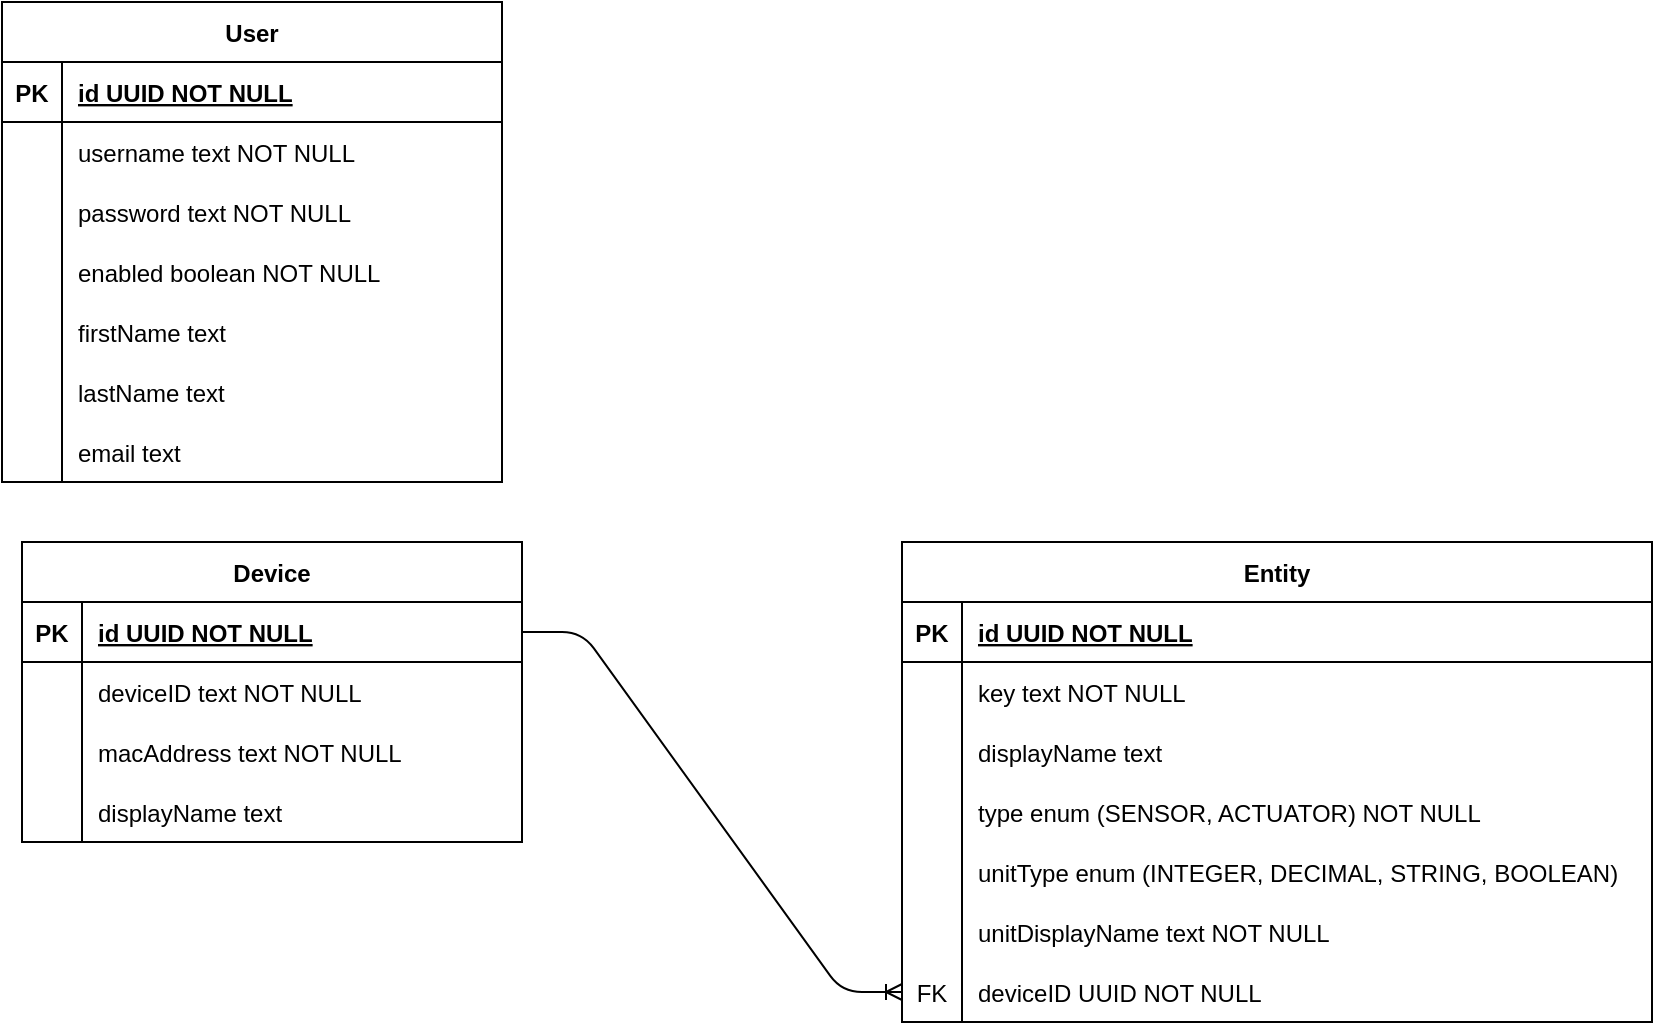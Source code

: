 <mxfile version="14.1.8" type="device"><diagram id="R2lEEEUBdFMjLlhIrx00" name="Page-1"><mxGraphModel dx="2912" dy="851" grid="1" gridSize="10" guides="1" tooltips="1" connect="1" arrows="1" fold="1" page="1" pageScale="1" pageWidth="850" pageHeight="1100" math="0" shadow="0" extFonts="Permanent Marker^https://fonts.googleapis.com/css?family=Permanent+Marker"><root><mxCell id="0"/><mxCell id="1" parent="0"/><mxCell id="C-vyLk0tnHw3VtMMgP7b-23" value="User" style="shape=table;startSize=30;container=1;collapsible=1;childLayout=tableLayout;fixedRows=1;rowLines=0;fontStyle=1;align=center;resizeLast=1;" parent="1" vertex="1"><mxGeometry x="-840" y="20" width="250" height="240" as="geometry"/></mxCell><mxCell id="C-vyLk0tnHw3VtMMgP7b-24" value="" style="shape=partialRectangle;collapsible=0;dropTarget=0;pointerEvents=0;fillColor=none;points=[[0,0.5],[1,0.5]];portConstraint=eastwest;top=0;left=0;right=0;bottom=1;" parent="C-vyLk0tnHw3VtMMgP7b-23" vertex="1"><mxGeometry y="30" width="250" height="30" as="geometry"/></mxCell><mxCell id="C-vyLk0tnHw3VtMMgP7b-25" value="PK" style="shape=partialRectangle;overflow=hidden;connectable=0;fillColor=none;top=0;left=0;bottom=0;right=0;fontStyle=1;" parent="C-vyLk0tnHw3VtMMgP7b-24" vertex="1"><mxGeometry width="30" height="30" as="geometry"/></mxCell><mxCell id="C-vyLk0tnHw3VtMMgP7b-26" value="id UUID NOT NULL " style="shape=partialRectangle;overflow=hidden;connectable=0;fillColor=none;top=0;left=0;bottom=0;right=0;align=left;spacingLeft=6;fontStyle=5;" parent="C-vyLk0tnHw3VtMMgP7b-24" vertex="1"><mxGeometry x="30" width="220" height="30" as="geometry"/></mxCell><mxCell id="C-vyLk0tnHw3VtMMgP7b-27" value="" style="shape=partialRectangle;collapsible=0;dropTarget=0;pointerEvents=0;fillColor=none;points=[[0,0.5],[1,0.5]];portConstraint=eastwest;top=0;left=0;right=0;bottom=0;" parent="C-vyLk0tnHw3VtMMgP7b-23" vertex="1"><mxGeometry y="60" width="250" height="30" as="geometry"/></mxCell><mxCell id="C-vyLk0tnHw3VtMMgP7b-28" value="" style="shape=partialRectangle;overflow=hidden;connectable=0;fillColor=none;top=0;left=0;bottom=0;right=0;" parent="C-vyLk0tnHw3VtMMgP7b-27" vertex="1"><mxGeometry width="30" height="30" as="geometry"/></mxCell><mxCell id="C-vyLk0tnHw3VtMMgP7b-29" value="username text NOT NULL" style="shape=partialRectangle;overflow=hidden;connectable=0;fillColor=none;top=0;left=0;bottom=0;right=0;align=left;spacingLeft=6;" parent="C-vyLk0tnHw3VtMMgP7b-27" vertex="1"><mxGeometry x="30" width="220" height="30" as="geometry"/></mxCell><mxCell id="msgW7Ux3hpX_tZHprJBe-1" value="" style="shape=partialRectangle;collapsible=0;dropTarget=0;pointerEvents=0;fillColor=none;points=[[0,0.5],[1,0.5]];portConstraint=eastwest;top=0;left=0;right=0;bottom=0;" parent="C-vyLk0tnHw3VtMMgP7b-23" vertex="1"><mxGeometry y="90" width="250" height="30" as="geometry"/></mxCell><mxCell id="msgW7Ux3hpX_tZHprJBe-2" value="" style="shape=partialRectangle;overflow=hidden;connectable=0;fillColor=none;top=0;left=0;bottom=0;right=0;" parent="msgW7Ux3hpX_tZHprJBe-1" vertex="1"><mxGeometry width="30" height="30" as="geometry"/></mxCell><mxCell id="msgW7Ux3hpX_tZHprJBe-3" value="password text NOT NULL" style="shape=partialRectangle;overflow=hidden;connectable=0;fillColor=none;top=0;left=0;bottom=0;right=0;align=left;spacingLeft=6;" parent="msgW7Ux3hpX_tZHprJBe-1" vertex="1"><mxGeometry x="30" width="220" height="30" as="geometry"/></mxCell><mxCell id="msgW7Ux3hpX_tZHprJBe-4" value="" style="shape=partialRectangle;collapsible=0;dropTarget=0;pointerEvents=0;fillColor=none;points=[[0,0.5],[1,0.5]];portConstraint=eastwest;top=0;left=0;right=0;bottom=0;" parent="C-vyLk0tnHw3VtMMgP7b-23" vertex="1"><mxGeometry y="120" width="250" height="30" as="geometry"/></mxCell><mxCell id="msgW7Ux3hpX_tZHprJBe-5" value="" style="shape=partialRectangle;overflow=hidden;connectable=0;fillColor=none;top=0;left=0;bottom=0;right=0;" parent="msgW7Ux3hpX_tZHprJBe-4" vertex="1"><mxGeometry width="30" height="30" as="geometry"/></mxCell><mxCell id="msgW7Ux3hpX_tZHprJBe-6" value="enabled boolean NOT NULL" style="shape=partialRectangle;overflow=hidden;connectable=0;fillColor=none;top=0;left=0;bottom=0;right=0;align=left;spacingLeft=6;" parent="msgW7Ux3hpX_tZHprJBe-4" vertex="1"><mxGeometry x="30" width="220" height="30" as="geometry"/></mxCell><mxCell id="msgW7Ux3hpX_tZHprJBe-22" value="" style="shape=partialRectangle;collapsible=0;dropTarget=0;pointerEvents=0;fillColor=none;points=[[0,0.5],[1,0.5]];portConstraint=eastwest;top=0;left=0;right=0;bottom=0;" parent="C-vyLk0tnHw3VtMMgP7b-23" vertex="1"><mxGeometry y="150" width="250" height="30" as="geometry"/></mxCell><mxCell id="msgW7Ux3hpX_tZHprJBe-23" value="" style="shape=partialRectangle;overflow=hidden;connectable=0;fillColor=none;top=0;left=0;bottom=0;right=0;" parent="msgW7Ux3hpX_tZHprJBe-22" vertex="1"><mxGeometry width="30" height="30" as="geometry"/></mxCell><mxCell id="msgW7Ux3hpX_tZHprJBe-24" value="firstName text" style="shape=partialRectangle;overflow=hidden;connectable=0;fillColor=none;top=0;left=0;bottom=0;right=0;align=left;spacingLeft=6;" parent="msgW7Ux3hpX_tZHprJBe-22" vertex="1"><mxGeometry x="30" width="220" height="30" as="geometry"/></mxCell><mxCell id="d12zRj4CoHBxjOV78AVz-1" value="" style="shape=partialRectangle;collapsible=0;dropTarget=0;pointerEvents=0;fillColor=none;points=[[0,0.5],[1,0.5]];portConstraint=eastwest;top=0;left=0;right=0;bottom=0;" parent="C-vyLk0tnHw3VtMMgP7b-23" vertex="1"><mxGeometry y="180" width="250" height="30" as="geometry"/></mxCell><mxCell id="d12zRj4CoHBxjOV78AVz-2" value="" style="shape=partialRectangle;overflow=hidden;connectable=0;fillColor=none;top=0;left=0;bottom=0;right=0;" parent="d12zRj4CoHBxjOV78AVz-1" vertex="1"><mxGeometry width="30" height="30" as="geometry"/></mxCell><mxCell id="d12zRj4CoHBxjOV78AVz-3" value="lastName text" style="shape=partialRectangle;overflow=hidden;connectable=0;fillColor=none;top=0;left=0;bottom=0;right=0;align=left;spacingLeft=6;" parent="d12zRj4CoHBxjOV78AVz-1" vertex="1"><mxGeometry x="30" width="220" height="30" as="geometry"/></mxCell><mxCell id="d12zRj4CoHBxjOV78AVz-4" value="" style="shape=partialRectangle;collapsible=0;dropTarget=0;pointerEvents=0;fillColor=none;points=[[0,0.5],[1,0.5]];portConstraint=eastwest;top=0;left=0;right=0;bottom=0;" parent="C-vyLk0tnHw3VtMMgP7b-23" vertex="1"><mxGeometry y="210" width="250" height="30" as="geometry"/></mxCell><mxCell id="d12zRj4CoHBxjOV78AVz-5" value="" style="shape=partialRectangle;overflow=hidden;connectable=0;fillColor=none;top=0;left=0;bottom=0;right=0;" parent="d12zRj4CoHBxjOV78AVz-4" vertex="1"><mxGeometry width="30" height="30" as="geometry"/></mxCell><mxCell id="d12zRj4CoHBxjOV78AVz-6" value="email text" style="shape=partialRectangle;overflow=hidden;connectable=0;fillColor=none;top=0;left=0;bottom=0;right=0;align=left;spacingLeft=6;" parent="d12zRj4CoHBxjOV78AVz-4" vertex="1"><mxGeometry x="30" width="220" height="30" as="geometry"/></mxCell><mxCell id="_SD_Ca2BvJ3gVrXRWANg-1" value="Device" style="shape=table;startSize=30;container=1;collapsible=1;childLayout=tableLayout;fixedRows=1;rowLines=0;fontStyle=1;align=center;resizeLast=1;" vertex="1" parent="1"><mxGeometry x="-830" y="290" width="250" height="150" as="geometry"/></mxCell><mxCell id="_SD_Ca2BvJ3gVrXRWANg-2" value="" style="shape=partialRectangle;collapsible=0;dropTarget=0;pointerEvents=0;fillColor=none;points=[[0,0.5],[1,0.5]];portConstraint=eastwest;top=0;left=0;right=0;bottom=1;" vertex="1" parent="_SD_Ca2BvJ3gVrXRWANg-1"><mxGeometry y="30" width="250" height="30" as="geometry"/></mxCell><mxCell id="_SD_Ca2BvJ3gVrXRWANg-3" value="PK" style="shape=partialRectangle;overflow=hidden;connectable=0;fillColor=none;top=0;left=0;bottom=0;right=0;fontStyle=1;" vertex="1" parent="_SD_Ca2BvJ3gVrXRWANg-2"><mxGeometry width="30" height="30" as="geometry"/></mxCell><mxCell id="_SD_Ca2BvJ3gVrXRWANg-4" value="id UUID NOT NULL " style="shape=partialRectangle;overflow=hidden;connectable=0;fillColor=none;top=0;left=0;bottom=0;right=0;align=left;spacingLeft=6;fontStyle=5;" vertex="1" parent="_SD_Ca2BvJ3gVrXRWANg-2"><mxGeometry x="30" width="220" height="30" as="geometry"/></mxCell><mxCell id="_SD_Ca2BvJ3gVrXRWANg-5" value="" style="shape=partialRectangle;collapsible=0;dropTarget=0;pointerEvents=0;fillColor=none;points=[[0,0.5],[1,0.5]];portConstraint=eastwest;top=0;left=0;right=0;bottom=0;" vertex="1" parent="_SD_Ca2BvJ3gVrXRWANg-1"><mxGeometry y="60" width="250" height="30" as="geometry"/></mxCell><mxCell id="_SD_Ca2BvJ3gVrXRWANg-6" value="" style="shape=partialRectangle;overflow=hidden;connectable=0;fillColor=none;top=0;left=0;bottom=0;right=0;" vertex="1" parent="_SD_Ca2BvJ3gVrXRWANg-5"><mxGeometry width="30" height="30" as="geometry"/></mxCell><mxCell id="_SD_Ca2BvJ3gVrXRWANg-7" value="deviceID text NOT NULL" style="shape=partialRectangle;overflow=hidden;connectable=0;fillColor=none;top=0;left=0;bottom=0;right=0;align=left;spacingLeft=6;" vertex="1" parent="_SD_Ca2BvJ3gVrXRWANg-5"><mxGeometry x="30" width="220" height="30" as="geometry"/></mxCell><mxCell id="_SD_Ca2BvJ3gVrXRWANg-8" value="" style="shape=partialRectangle;collapsible=0;dropTarget=0;pointerEvents=0;fillColor=none;points=[[0,0.5],[1,0.5]];portConstraint=eastwest;top=0;left=0;right=0;bottom=0;" vertex="1" parent="_SD_Ca2BvJ3gVrXRWANg-1"><mxGeometry y="90" width="250" height="30" as="geometry"/></mxCell><mxCell id="_SD_Ca2BvJ3gVrXRWANg-9" value="" style="shape=partialRectangle;overflow=hidden;connectable=0;fillColor=none;top=0;left=0;bottom=0;right=0;" vertex="1" parent="_SD_Ca2BvJ3gVrXRWANg-8"><mxGeometry width="30" height="30" as="geometry"/></mxCell><mxCell id="_SD_Ca2BvJ3gVrXRWANg-10" value="macAddress text NOT NULL" style="shape=partialRectangle;overflow=hidden;connectable=0;fillColor=none;top=0;left=0;bottom=0;right=0;align=left;spacingLeft=6;" vertex="1" parent="_SD_Ca2BvJ3gVrXRWANg-8"><mxGeometry x="30" width="220" height="30" as="geometry"/></mxCell><mxCell id="_SD_Ca2BvJ3gVrXRWANg-11" value="" style="shape=partialRectangle;collapsible=0;dropTarget=0;pointerEvents=0;fillColor=none;points=[[0,0.5],[1,0.5]];portConstraint=eastwest;top=0;left=0;right=0;bottom=0;" vertex="1" parent="_SD_Ca2BvJ3gVrXRWANg-1"><mxGeometry y="120" width="250" height="30" as="geometry"/></mxCell><mxCell id="_SD_Ca2BvJ3gVrXRWANg-12" value="" style="shape=partialRectangle;overflow=hidden;connectable=0;fillColor=none;top=0;left=0;bottom=0;right=0;" vertex="1" parent="_SD_Ca2BvJ3gVrXRWANg-11"><mxGeometry width="30" height="30" as="geometry"/></mxCell><mxCell id="_SD_Ca2BvJ3gVrXRWANg-13" value="displayName text" style="shape=partialRectangle;overflow=hidden;connectable=0;fillColor=none;top=0;left=0;bottom=0;right=0;align=left;spacingLeft=6;" vertex="1" parent="_SD_Ca2BvJ3gVrXRWANg-11"><mxGeometry x="30" width="220" height="30" as="geometry"/></mxCell><mxCell id="_SD_Ca2BvJ3gVrXRWANg-23" value="Entity" style="shape=table;startSize=30;container=1;collapsible=1;childLayout=tableLayout;fixedRows=1;rowLines=0;fontStyle=1;align=center;resizeLast=1;" vertex="1" parent="1"><mxGeometry x="-390" y="290" width="375" height="240" as="geometry"/></mxCell><mxCell id="_SD_Ca2BvJ3gVrXRWANg-24" value="" style="shape=partialRectangle;collapsible=0;dropTarget=0;pointerEvents=0;fillColor=none;points=[[0,0.5],[1,0.5]];portConstraint=eastwest;top=0;left=0;right=0;bottom=1;" vertex="1" parent="_SD_Ca2BvJ3gVrXRWANg-23"><mxGeometry y="30" width="375" height="30" as="geometry"/></mxCell><mxCell id="_SD_Ca2BvJ3gVrXRWANg-25" value="PK" style="shape=partialRectangle;overflow=hidden;connectable=0;fillColor=none;top=0;left=0;bottom=0;right=0;fontStyle=1;" vertex="1" parent="_SD_Ca2BvJ3gVrXRWANg-24"><mxGeometry width="30" height="30" as="geometry"/></mxCell><mxCell id="_SD_Ca2BvJ3gVrXRWANg-26" value="id UUID NOT NULL " style="shape=partialRectangle;overflow=hidden;connectable=0;fillColor=none;top=0;left=0;bottom=0;right=0;align=left;spacingLeft=6;fontStyle=5;" vertex="1" parent="_SD_Ca2BvJ3gVrXRWANg-24"><mxGeometry x="30" width="345" height="30" as="geometry"/></mxCell><mxCell id="_SD_Ca2BvJ3gVrXRWANg-27" value="" style="shape=partialRectangle;collapsible=0;dropTarget=0;pointerEvents=0;fillColor=none;points=[[0,0.5],[1,0.5]];portConstraint=eastwest;top=0;left=0;right=0;bottom=0;" vertex="1" parent="_SD_Ca2BvJ3gVrXRWANg-23"><mxGeometry y="60" width="375" height="30" as="geometry"/></mxCell><mxCell id="_SD_Ca2BvJ3gVrXRWANg-28" value="" style="shape=partialRectangle;overflow=hidden;connectable=0;fillColor=none;top=0;left=0;bottom=0;right=0;" vertex="1" parent="_SD_Ca2BvJ3gVrXRWANg-27"><mxGeometry width="30" height="30" as="geometry"/></mxCell><mxCell id="_SD_Ca2BvJ3gVrXRWANg-29" value="key text NOT NULL" style="shape=partialRectangle;overflow=hidden;connectable=0;fillColor=none;top=0;left=0;bottom=0;right=0;align=left;spacingLeft=6;" vertex="1" parent="_SD_Ca2BvJ3gVrXRWANg-27"><mxGeometry x="30" width="345" height="30" as="geometry"/></mxCell><mxCell id="_SD_Ca2BvJ3gVrXRWANg-30" value="" style="shape=partialRectangle;collapsible=0;dropTarget=0;pointerEvents=0;fillColor=none;points=[[0,0.5],[1,0.5]];portConstraint=eastwest;top=0;left=0;right=0;bottom=0;" vertex="1" parent="_SD_Ca2BvJ3gVrXRWANg-23"><mxGeometry y="90" width="375" height="30" as="geometry"/></mxCell><mxCell id="_SD_Ca2BvJ3gVrXRWANg-31" value="" style="shape=partialRectangle;overflow=hidden;connectable=0;fillColor=none;top=0;left=0;bottom=0;right=0;" vertex="1" parent="_SD_Ca2BvJ3gVrXRWANg-30"><mxGeometry width="30" height="30" as="geometry"/></mxCell><mxCell id="_SD_Ca2BvJ3gVrXRWANg-32" value="displayName text" style="shape=partialRectangle;overflow=hidden;connectable=0;fillColor=none;top=0;left=0;bottom=0;right=0;align=left;spacingLeft=6;" vertex="1" parent="_SD_Ca2BvJ3gVrXRWANg-30"><mxGeometry x="30" width="345" height="30" as="geometry"/></mxCell><mxCell id="_SD_Ca2BvJ3gVrXRWANg-33" value="" style="shape=partialRectangle;collapsible=0;dropTarget=0;pointerEvents=0;fillColor=none;points=[[0,0.5],[1,0.5]];portConstraint=eastwest;top=0;left=0;right=0;bottom=0;" vertex="1" parent="_SD_Ca2BvJ3gVrXRWANg-23"><mxGeometry y="120" width="375" height="30" as="geometry"/></mxCell><mxCell id="_SD_Ca2BvJ3gVrXRWANg-34" value="" style="shape=partialRectangle;overflow=hidden;connectable=0;fillColor=none;top=0;left=0;bottom=0;right=0;" vertex="1" parent="_SD_Ca2BvJ3gVrXRWANg-33"><mxGeometry width="30" height="30" as="geometry"/></mxCell><mxCell id="_SD_Ca2BvJ3gVrXRWANg-35" value="type enum (SENSOR, ACTUATOR) NOT NULL" style="shape=partialRectangle;overflow=hidden;connectable=0;fillColor=none;top=0;left=0;bottom=0;right=0;align=left;spacingLeft=6;" vertex="1" parent="_SD_Ca2BvJ3gVrXRWANg-33"><mxGeometry x="30" width="345" height="30" as="geometry"/></mxCell><mxCell id="_SD_Ca2BvJ3gVrXRWANg-58" value="" style="shape=partialRectangle;collapsible=0;dropTarget=0;pointerEvents=0;fillColor=none;points=[[0,0.5],[1,0.5]];portConstraint=eastwest;top=0;left=0;right=0;bottom=0;" vertex="1" parent="_SD_Ca2BvJ3gVrXRWANg-23"><mxGeometry y="150" width="375" height="30" as="geometry"/></mxCell><mxCell id="_SD_Ca2BvJ3gVrXRWANg-59" value="" style="shape=partialRectangle;overflow=hidden;connectable=0;fillColor=none;top=0;left=0;bottom=0;right=0;" vertex="1" parent="_SD_Ca2BvJ3gVrXRWANg-58"><mxGeometry width="30" height="30" as="geometry"/></mxCell><mxCell id="_SD_Ca2BvJ3gVrXRWANg-60" value="unitType enum (INTEGER, DECIMAL, STRING, BOOLEAN)" style="shape=partialRectangle;overflow=hidden;connectable=0;fillColor=none;top=0;left=0;bottom=0;right=0;align=left;spacingLeft=6;" vertex="1" parent="_SD_Ca2BvJ3gVrXRWANg-58"><mxGeometry x="30" width="345" height="30" as="geometry"/></mxCell><mxCell id="_SD_Ca2BvJ3gVrXRWANg-61" value="" style="shape=partialRectangle;collapsible=0;dropTarget=0;pointerEvents=0;fillColor=none;points=[[0,0.5],[1,0.5]];portConstraint=eastwest;top=0;left=0;right=0;bottom=0;" vertex="1" parent="_SD_Ca2BvJ3gVrXRWANg-23"><mxGeometry y="180" width="375" height="30" as="geometry"/></mxCell><mxCell id="_SD_Ca2BvJ3gVrXRWANg-62" value="" style="shape=partialRectangle;overflow=hidden;connectable=0;fillColor=none;top=0;left=0;bottom=0;right=0;" vertex="1" parent="_SD_Ca2BvJ3gVrXRWANg-61"><mxGeometry width="30" height="30" as="geometry"/></mxCell><mxCell id="_SD_Ca2BvJ3gVrXRWANg-63" value="unitDisplayName text NOT NULL" style="shape=partialRectangle;overflow=hidden;connectable=0;fillColor=none;top=0;left=0;bottom=0;right=0;align=left;spacingLeft=6;" vertex="1" parent="_SD_Ca2BvJ3gVrXRWANg-61"><mxGeometry x="30" width="345" height="30" as="geometry"/></mxCell><mxCell id="_SD_Ca2BvJ3gVrXRWANg-36" value="" style="shape=partialRectangle;collapsible=0;dropTarget=0;pointerEvents=0;fillColor=none;points=[[0,0.5],[1,0.5]];portConstraint=eastwest;top=0;left=0;right=0;bottom=0;" vertex="1" parent="_SD_Ca2BvJ3gVrXRWANg-23"><mxGeometry y="210" width="375" height="30" as="geometry"/></mxCell><mxCell id="_SD_Ca2BvJ3gVrXRWANg-37" value="FK" style="shape=partialRectangle;overflow=hidden;connectable=0;fillColor=none;top=0;left=0;bottom=0;right=0;" vertex="1" parent="_SD_Ca2BvJ3gVrXRWANg-36"><mxGeometry width="30" height="30" as="geometry"/></mxCell><mxCell id="_SD_Ca2BvJ3gVrXRWANg-38" value="deviceID UUID NOT NULL" style="shape=partialRectangle;overflow=hidden;connectable=0;fillColor=none;top=0;left=0;bottom=0;right=0;align=left;spacingLeft=6;" vertex="1" parent="_SD_Ca2BvJ3gVrXRWANg-36"><mxGeometry x="30" width="345" height="30" as="geometry"/></mxCell><mxCell id="_SD_Ca2BvJ3gVrXRWANg-65" value="" style="edgeStyle=entityRelationEdgeStyle;fontSize=12;html=1;endArrow=ERoneToMany;exitX=1;exitY=0.5;exitDx=0;exitDy=0;entryX=0;entryY=0.5;entryDx=0;entryDy=0;" edge="1" parent="1" source="_SD_Ca2BvJ3gVrXRWANg-2" target="_SD_Ca2BvJ3gVrXRWANg-36"><mxGeometry width="100" height="100" relative="1" as="geometry"><mxPoint x="-490" y="720" as="sourcePoint"/><mxPoint x="-390" y="620" as="targetPoint"/></mxGeometry></mxCell></root></mxGraphModel></diagram></mxfile>